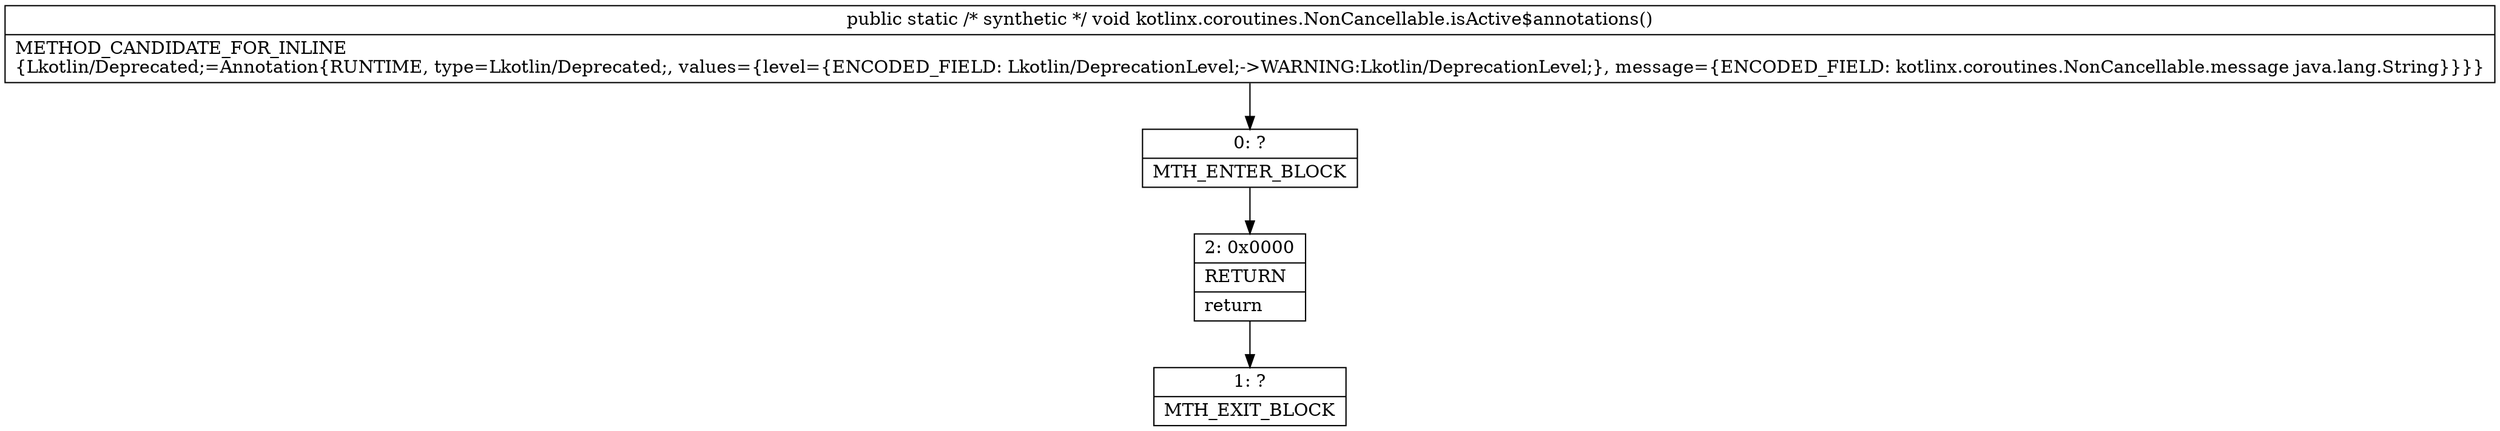 digraph "CFG forkotlinx.coroutines.NonCancellable.isActive$annotations()V" {
Node_0 [shape=record,label="{0\:\ ?|MTH_ENTER_BLOCK\l}"];
Node_2 [shape=record,label="{2\:\ 0x0000|RETURN\l|return\l}"];
Node_1 [shape=record,label="{1\:\ ?|MTH_EXIT_BLOCK\l}"];
MethodNode[shape=record,label="{public static \/* synthetic *\/ void kotlinx.coroutines.NonCancellable.isActive$annotations()  | METHOD_CANDIDATE_FOR_INLINE\l\{Lkotlin\/Deprecated;=Annotation\{RUNTIME, type=Lkotlin\/Deprecated;, values=\{level=\{ENCODED_FIELD: Lkotlin\/DeprecationLevel;\-\>WARNING:Lkotlin\/DeprecationLevel;\}, message=\{ENCODED_FIELD: kotlinx.coroutines.NonCancellable.message java.lang.String\}\}\}\}\l}"];
MethodNode -> Node_0;Node_0 -> Node_2;
Node_2 -> Node_1;
}

